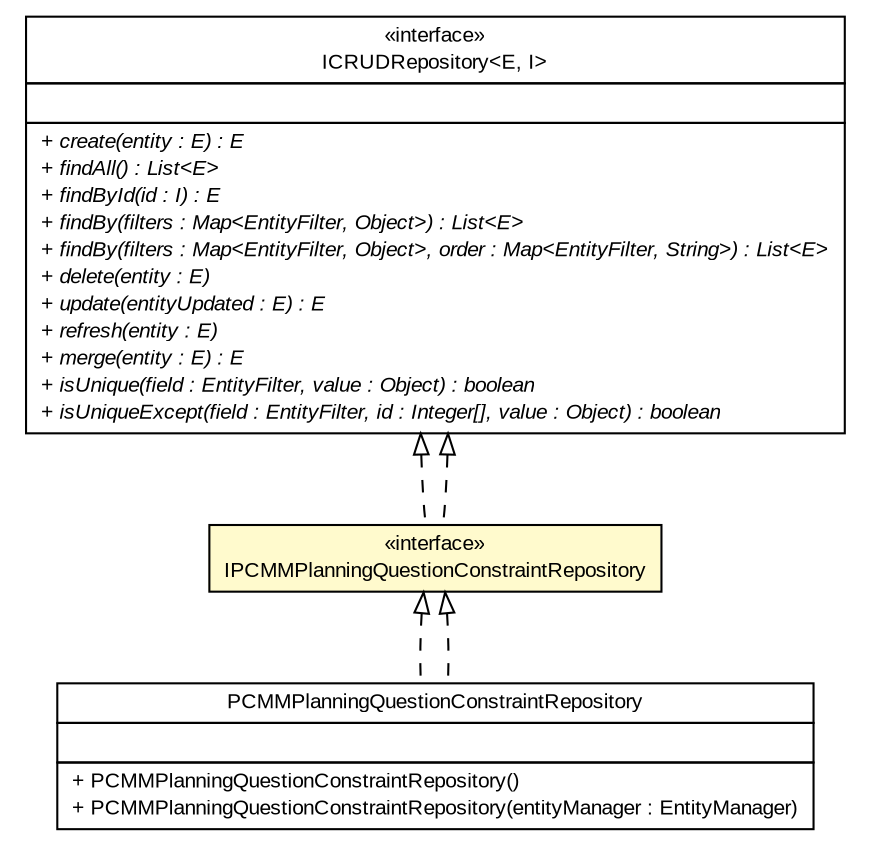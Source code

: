 #!/usr/local/bin/dot
#
# Class diagram 
# Generated by UMLGraph version R5_6-24-gf6e263 (http://www.umlgraph.org/)
#

digraph G {
	edge [fontname="arial",fontsize=10,labelfontname="arial",labelfontsize=10];
	node [fontname="arial",fontsize=10,shape=plaintext];
	nodesep=0.25;
	ranksep=0.5;
	// gov.sandia.cf.dao.ICRUDRepository<E, I>
	c176742 [label=<<table title="gov.sandia.cf.dao.ICRUDRepository" border="0" cellborder="1" cellspacing="0" cellpadding="2" port="p" href="./ICRUDRepository.html">
		<tr><td><table border="0" cellspacing="0" cellpadding="1">
<tr><td align="center" balign="center"> &#171;interface&#187; </td></tr>
<tr><td align="center" balign="center"> ICRUDRepository&lt;E, I&gt; </td></tr>
		</table></td></tr>
		<tr><td><table border="0" cellspacing="0" cellpadding="1">
<tr><td align="left" balign="left">  </td></tr>
		</table></td></tr>
		<tr><td><table border="0" cellspacing="0" cellpadding="1">
<tr><td align="left" balign="left"><font face="arial italic" point-size="10.0"> + create(entity : E) : E </font></td></tr>
<tr><td align="left" balign="left"><font face="arial italic" point-size="10.0"> + findAll() : List&lt;E&gt; </font></td></tr>
<tr><td align="left" balign="left"><font face="arial italic" point-size="10.0"> + findById(id : I) : E </font></td></tr>
<tr><td align="left" balign="left"><font face="arial italic" point-size="10.0"> + findBy(filters : Map&lt;EntityFilter, Object&gt;) : List&lt;E&gt; </font></td></tr>
<tr><td align="left" balign="left"><font face="arial italic" point-size="10.0"> + findBy(filters : Map&lt;EntityFilter, Object&gt;, order : Map&lt;EntityFilter, String&gt;) : List&lt;E&gt; </font></td></tr>
<tr><td align="left" balign="left"><font face="arial italic" point-size="10.0"> + delete(entity : E) </font></td></tr>
<tr><td align="left" balign="left"><font face="arial italic" point-size="10.0"> + update(entityUpdated : E) : E </font></td></tr>
<tr><td align="left" balign="left"><font face="arial italic" point-size="10.0"> + refresh(entity : E) </font></td></tr>
<tr><td align="left" balign="left"><font face="arial italic" point-size="10.0"> + merge(entity : E) : E </font></td></tr>
<tr><td align="left" balign="left"><font face="arial italic" point-size="10.0"> + isUnique(field : EntityFilter, value : Object) : boolean </font></td></tr>
<tr><td align="left" balign="left"><font face="arial italic" point-size="10.0"> + isUniqueExcept(field : EntityFilter, id : Integer[], value : Object) : boolean </font></td></tr>
		</table></td></tr>
		</table>>, URL="./ICRUDRepository.html", fontname="arial", fontcolor="black", fontsize=10.0];
	// gov.sandia.cf.dao.impl.PCMMPlanningQuestionConstraintRepository
	c176780 [label=<<table title="gov.sandia.cf.dao.impl.PCMMPlanningQuestionConstraintRepository" border="0" cellborder="1" cellspacing="0" cellpadding="2" port="p" href="./impl/PCMMPlanningQuestionConstraintRepository.html">
		<tr><td><table border="0" cellspacing="0" cellpadding="1">
<tr><td align="center" balign="center"> PCMMPlanningQuestionConstraintRepository </td></tr>
		</table></td></tr>
		<tr><td><table border="0" cellspacing="0" cellpadding="1">
<tr><td align="left" balign="left">  </td></tr>
		</table></td></tr>
		<tr><td><table border="0" cellspacing="0" cellpadding="1">
<tr><td align="left" balign="left"> + PCMMPlanningQuestionConstraintRepository() </td></tr>
<tr><td align="left" balign="left"> + PCMMPlanningQuestionConstraintRepository(entityManager : EntityManager) </td></tr>
		</table></td></tr>
		</table>>, URL="./impl/PCMMPlanningQuestionConstraintRepository.html", fontname="arial", fontcolor="black", fontsize=10.0];
	// gov.sandia.cf.dao.IPCMMPlanningQuestionConstraintRepository
	c176826 [label=<<table title="gov.sandia.cf.dao.IPCMMPlanningQuestionConstraintRepository" border="0" cellborder="1" cellspacing="0" cellpadding="2" port="p" bgcolor="lemonChiffon" href="./IPCMMPlanningQuestionConstraintRepository.html">
		<tr><td><table border="0" cellspacing="0" cellpadding="1">
<tr><td align="center" balign="center"> &#171;interface&#187; </td></tr>
<tr><td align="center" balign="center"> IPCMMPlanningQuestionConstraintRepository </td></tr>
		</table></td></tr>
		</table>>, URL="./IPCMMPlanningQuestionConstraintRepository.html", fontname="arial", fontcolor="black", fontsize=10.0];
	//gov.sandia.cf.dao.impl.PCMMPlanningQuestionConstraintRepository implements gov.sandia.cf.dao.IPCMMPlanningQuestionConstraintRepository
	c176826:p -> c176780:p [dir=back,arrowtail=empty,style=dashed];
	//gov.sandia.cf.dao.IPCMMPlanningQuestionConstraintRepository implements gov.sandia.cf.dao.ICRUDRepository<E, I>
	c176742:p -> c176826:p [dir=back,arrowtail=empty,style=dashed];
	//gov.sandia.cf.dao.IPCMMPlanningQuestionConstraintRepository implements gov.sandia.cf.dao.ICRUDRepository<E, I>
	c176742:p -> c176826:p [dir=back,arrowtail=empty,style=dashed];
	//gov.sandia.cf.dao.impl.PCMMPlanningQuestionConstraintRepository implements gov.sandia.cf.dao.IPCMMPlanningQuestionConstraintRepository
	c176826:p -> c176780:p [dir=back,arrowtail=empty,style=dashed];
}

